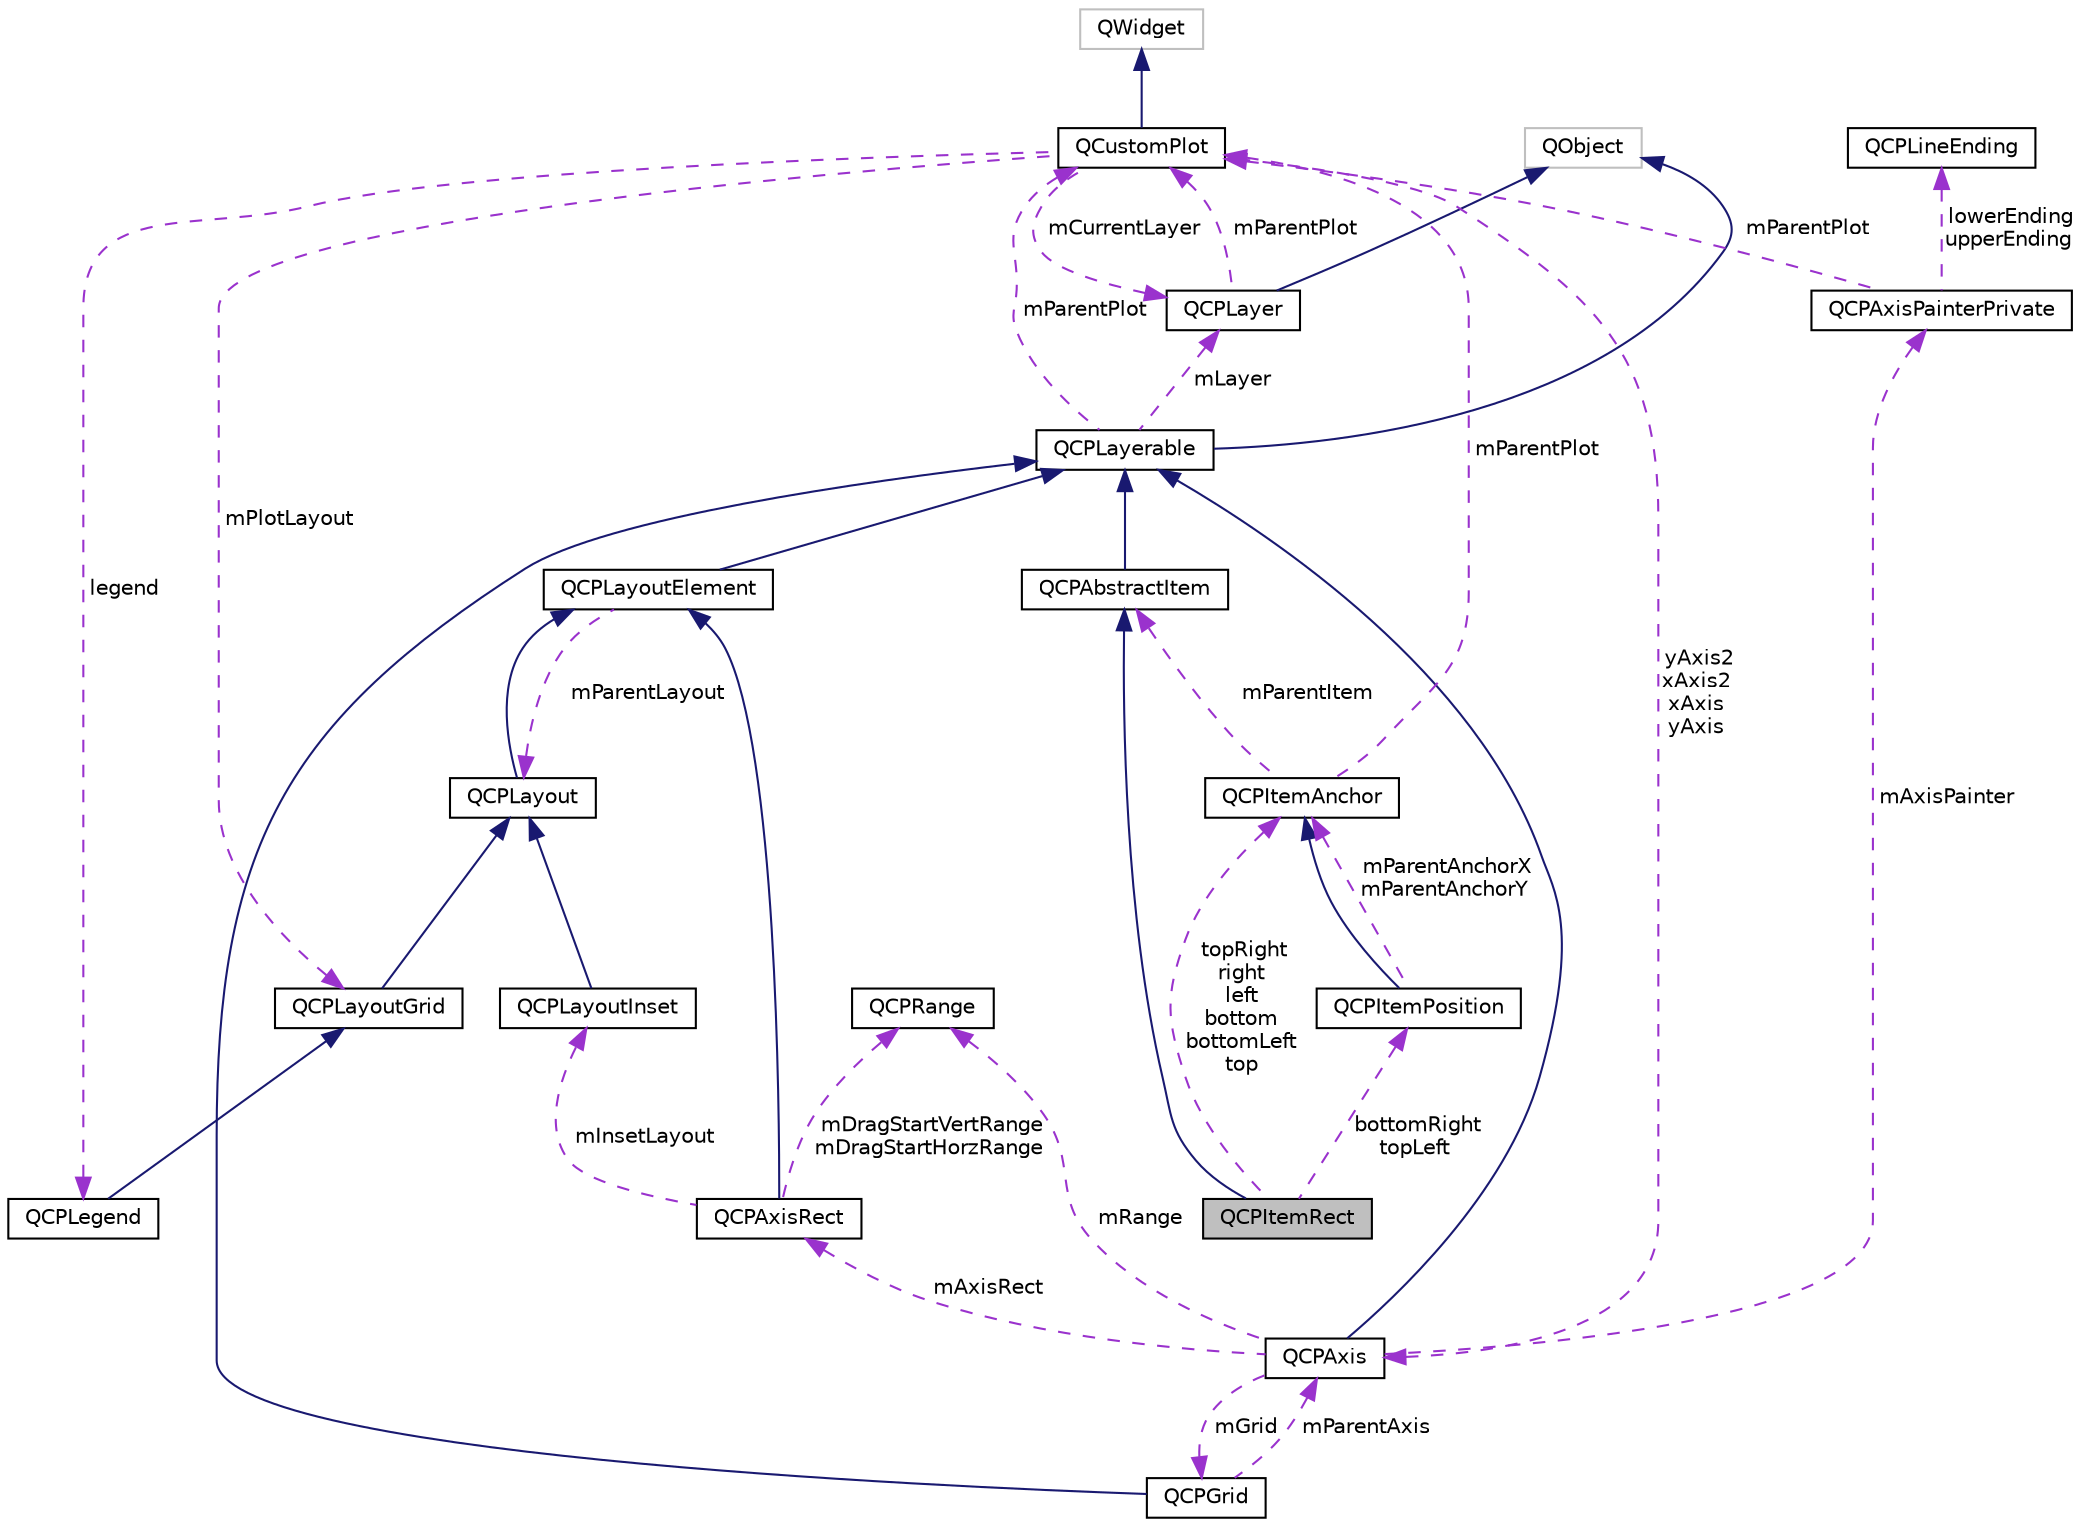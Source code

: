 digraph "QCPItemRect"
{
  edge [fontname="Helvetica",fontsize="10",labelfontname="Helvetica",labelfontsize="10"];
  node [fontname="Helvetica",fontsize="10",shape=record];
  Node1 [label="QCPItemRect",height=0.2,width=0.4,color="black", fillcolor="grey75", style="filled", fontcolor="black"];
  Node2 -> Node1 [dir="back",color="midnightblue",fontsize="10",style="solid"];
  Node2 [label="QCPAbstractItem",height=0.2,width=0.4,color="black", fillcolor="white", style="filled",URL="$class_q_c_p_abstract_item.html",tooltip="The abstract base class for all items in a plot. "];
  Node3 -> Node2 [dir="back",color="midnightblue",fontsize="10",style="solid"];
  Node3 [label="QCPLayerable",height=0.2,width=0.4,color="black", fillcolor="white", style="filled",URL="$class_q_c_p_layerable.html",tooltip="Base class for all drawable objects. "];
  Node4 -> Node3 [dir="back",color="midnightblue",fontsize="10",style="solid"];
  Node4 [label="QObject",height=0.2,width=0.4,color="grey75", fillcolor="white", style="filled"];
  Node5 -> Node3 [dir="back",color="darkorchid3",fontsize="10",style="dashed",label=" mLayer" ];
  Node5 [label="QCPLayer",height=0.2,width=0.4,color="black", fillcolor="white", style="filled",URL="$class_q_c_p_layer.html",tooltip="A layer that may contain objects, to control the rendering order. "];
  Node4 -> Node5 [dir="back",color="midnightblue",fontsize="10",style="solid"];
  Node6 -> Node5 [dir="back",color="darkorchid3",fontsize="10",style="dashed",label=" mParentPlot" ];
  Node6 [label="QCustomPlot",height=0.2,width=0.4,color="black", fillcolor="white", style="filled",URL="$class_q_custom_plot.html",tooltip="The central class of the library. This is the QWidget which displays the plot and interacts with the ..."];
  Node7 -> Node6 [dir="back",color="midnightblue",fontsize="10",style="solid"];
  Node7 [label="QWidget",height=0.2,width=0.4,color="grey75", fillcolor="white", style="filled"];
  Node5 -> Node6 [dir="back",color="darkorchid3",fontsize="10",style="dashed",label=" mCurrentLayer" ];
  Node8 -> Node6 [dir="back",color="darkorchid3",fontsize="10",style="dashed",label=" mPlotLayout" ];
  Node8 [label="QCPLayoutGrid",height=0.2,width=0.4,color="black", fillcolor="white", style="filled",URL="$class_q_c_p_layout_grid.html",tooltip="A layout that arranges child elements in a grid. "];
  Node9 -> Node8 [dir="back",color="midnightblue",fontsize="10",style="solid"];
  Node9 [label="QCPLayout",height=0.2,width=0.4,color="black", fillcolor="white", style="filled",URL="$class_q_c_p_layout.html",tooltip="The abstract base class for layouts. "];
  Node10 -> Node9 [dir="back",color="midnightblue",fontsize="10",style="solid"];
  Node10 [label="QCPLayoutElement",height=0.2,width=0.4,color="black", fillcolor="white", style="filled",URL="$class_q_c_p_layout_element.html",tooltip="The abstract base class for all objects that form the layout system. "];
  Node3 -> Node10 [dir="back",color="midnightblue",fontsize="10",style="solid"];
  Node9 -> Node10 [dir="back",color="darkorchid3",fontsize="10",style="dashed",label=" mParentLayout" ];
  Node11 -> Node6 [dir="back",color="darkorchid3",fontsize="10",style="dashed",label=" yAxis2\nxAxis2\nxAxis\nyAxis" ];
  Node11 [label="QCPAxis",height=0.2,width=0.4,color="black", fillcolor="white", style="filled",URL="$class_q_c_p_axis.html",tooltip="Manages a single axis inside a QCustomPlot. "];
  Node3 -> Node11 [dir="back",color="midnightblue",fontsize="10",style="solid"];
  Node12 -> Node11 [dir="back",color="darkorchid3",fontsize="10",style="dashed",label=" mRange" ];
  Node12 [label="QCPRange",height=0.2,width=0.4,color="black", fillcolor="white", style="filled",URL="$class_q_c_p_range.html",tooltip="Represents the range an axis is encompassing. "];
  Node13 -> Node11 [dir="back",color="darkorchid3",fontsize="10",style="dashed",label=" mAxisPainter" ];
  Node13 [label="QCPAxisPainterPrivate",height=0.2,width=0.4,color="black", fillcolor="white", style="filled",URL="$class_q_c_p_axis_painter_private.html"];
  Node14 -> Node13 [dir="back",color="darkorchid3",fontsize="10",style="dashed",label=" lowerEnding\nupperEnding" ];
  Node14 [label="QCPLineEnding",height=0.2,width=0.4,color="black", fillcolor="white", style="filled",URL="$class_q_c_p_line_ending.html",tooltip="Handles the different ending decorations for line-like items. "];
  Node6 -> Node13 [dir="back",color="darkorchid3",fontsize="10",style="dashed",label=" mParentPlot" ];
  Node15 -> Node11 [dir="back",color="darkorchid3",fontsize="10",style="dashed",label=" mGrid" ];
  Node15 [label="QCPGrid",height=0.2,width=0.4,color="black", fillcolor="white", style="filled",URL="$class_q_c_p_grid.html",tooltip="Responsible for drawing the grid of a QCPAxis. "];
  Node3 -> Node15 [dir="back",color="midnightblue",fontsize="10",style="solid"];
  Node11 -> Node15 [dir="back",color="darkorchid3",fontsize="10",style="dashed",label=" mParentAxis" ];
  Node16 -> Node11 [dir="back",color="darkorchid3",fontsize="10",style="dashed",label=" mAxisRect" ];
  Node16 [label="QCPAxisRect",height=0.2,width=0.4,color="black", fillcolor="white", style="filled",URL="$class_q_c_p_axis_rect.html",tooltip="Holds multiple axes and arranges them in a rectangular shape. "];
  Node10 -> Node16 [dir="back",color="midnightblue",fontsize="10",style="solid"];
  Node17 -> Node16 [dir="back",color="darkorchid3",fontsize="10",style="dashed",label=" mInsetLayout" ];
  Node17 [label="QCPLayoutInset",height=0.2,width=0.4,color="black", fillcolor="white", style="filled",URL="$class_q_c_p_layout_inset.html",tooltip="A layout that places child elements aligned to the border or arbitrarily positioned. "];
  Node9 -> Node17 [dir="back",color="midnightblue",fontsize="10",style="solid"];
  Node12 -> Node16 [dir="back",color="darkorchid3",fontsize="10",style="dashed",label=" mDragStartVertRange\nmDragStartHorzRange" ];
  Node18 -> Node6 [dir="back",color="darkorchid3",fontsize="10",style="dashed",label=" legend" ];
  Node18 [label="QCPLegend",height=0.2,width=0.4,color="black", fillcolor="white", style="filled",URL="$class_q_c_p_legend.html",tooltip="Manages a legend inside a QCustomPlot. "];
  Node8 -> Node18 [dir="back",color="midnightblue",fontsize="10",style="solid"];
  Node6 -> Node3 [dir="back",color="darkorchid3",fontsize="10",style="dashed",label=" mParentPlot" ];
  Node19 -> Node1 [dir="back",color="darkorchid3",fontsize="10",style="dashed",label=" bottomRight\ntopLeft" ];
  Node19 [label="QCPItemPosition",height=0.2,width=0.4,color="black", fillcolor="white", style="filled",URL="$class_q_c_p_item_position.html",tooltip="Manages the position of an item. "];
  Node20 -> Node19 [dir="back",color="midnightblue",fontsize="10",style="solid"];
  Node20 [label="QCPItemAnchor",height=0.2,width=0.4,color="black", fillcolor="white", style="filled",URL="$class_q_c_p_item_anchor.html",tooltip="An anchor of an item to which positions can be attached to. "];
  Node2 -> Node20 [dir="back",color="darkorchid3",fontsize="10",style="dashed",label=" mParentItem" ];
  Node6 -> Node20 [dir="back",color="darkorchid3",fontsize="10",style="dashed",label=" mParentPlot" ];
  Node20 -> Node19 [dir="back",color="darkorchid3",fontsize="10",style="dashed",label=" mParentAnchorX\nmParentAnchorY" ];
  Node20 -> Node1 [dir="back",color="darkorchid3",fontsize="10",style="dashed",label=" topRight\nright\nleft\nbottom\nbottomLeft\ntop" ];
}
